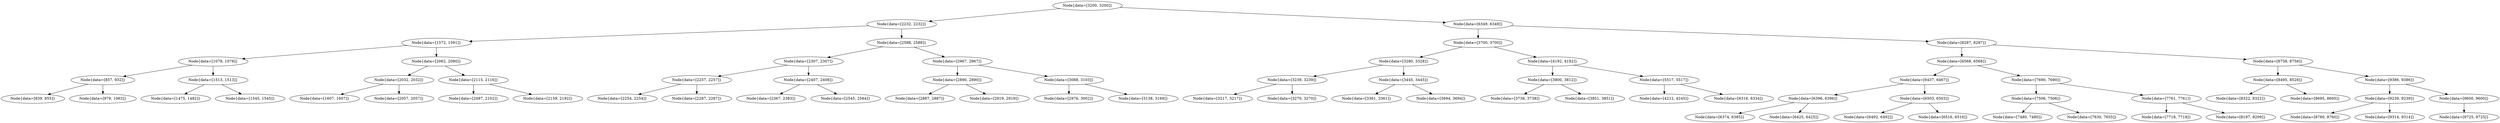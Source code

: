 digraph G{
1235151206 [label="Node{data=[3200, 3200]}"]
1235151206 -> 1995627225
1995627225 [label="Node{data=[2232, 2232]}"]
1995627225 -> 387827651
387827651 [label="Node{data=[1572, 1591]}"]
387827651 -> 1924177924
1924177924 [label="Node{data=[1078, 1078]}"]
1924177924 -> 1289462509
1289462509 [label="Node{data=[857, 932]}"]
1289462509 -> 740265405
740265405 [label="Node{data=[839, 855]}"]
1289462509 -> 1439003682
1439003682 [label="Node{data=[979, 1063]}"]
1924177924 -> 578969118
578969118 [label="Node{data=[1513, 1513]}"]
578969118 -> 861887593
861887593 [label="Node{data=[1475, 1482]}"]
578969118 -> 1677544922
1677544922 [label="Node{data=[1545, 1545]}"]
387827651 -> 493310435
493310435 [label="Node{data=[2062, 2080]}"]
493310435 -> 757436159
757436159 [label="Node{data=[2032, 2032]}"]
757436159 -> 1682973478
1682973478 [label="Node{data=[1607, 1607]}"]
757436159 -> 1841967595
1841967595 [label="Node{data=[2057, 2057]}"]
493310435 -> 1241878008
1241878008 [label="Node{data=[2115, 2116]}"]
1241878008 -> 1263972401
1263972401 [label="Node{data=[2087, 2102]}"]
1241878008 -> 779809646
779809646 [label="Node{data=[2159, 2192]}"]
1995627225 -> 310626851
310626851 [label="Node{data=[2588, 2588]}"]
310626851 -> 1947201478
1947201478 [label="Node{data=[2307, 2307]}"]
1947201478 -> 178658894
178658894 [label="Node{data=[2257, 2257]}"]
178658894 -> 1933471223
1933471223 [label="Node{data=[2254, 2254]}"]
178658894 -> 2145416033
2145416033 [label="Node{data=[2287, 2287]}"]
1947201478 -> 1947910788
1947910788 [label="Node{data=[2407, 2408]}"]
1947910788 -> 1324676647
1324676647 [label="Node{data=[2367, 2383]}"]
1947910788 -> 1319463899
1319463899 [label="Node{data=[2545, 2564]}"]
310626851 -> 841118229
841118229 [label="Node{data=[2967, 2967]}"]
841118229 -> 277780535
277780535 [label="Node{data=[2890, 2890]}"]
277780535 -> 2040660431
2040660431 [label="Node{data=[2887, 2887]}"]
277780535 -> 482104979
482104979 [label="Node{data=[2919, 2919]}"]
841118229 -> 1026506187
1026506187 [label="Node{data=[3088, 3103]}"]
1026506187 -> 1501844857
1501844857 [label="Node{data=[2976, 3002]}"]
1026506187 -> 817994751
817994751 [label="Node{data=[3138, 3169]}"]
1235151206 -> 1312250810
1312250810 [label="Node{data=[6349, 6349]}"]
1312250810 -> 179496658
179496658 [label="Node{data=[3700, 3700]}"]
179496658 -> 1902527840
1902527840 [label="Node{data=[3280, 3328]}"]
1902527840 -> 1296316112
1296316112 [label="Node{data=[3239, 3239]}"]
1296316112 -> 970612297
970612297 [label="Node{data=[3217, 3217]}"]
1296316112 -> 608414678
608414678 [label="Node{data=[3270, 3270]}"]
1902527840 -> 1733142395
1733142395 [label="Node{data=[3445, 3445]}"]
1733142395 -> 198438900
198438900 [label="Node{data=[3361, 3361]}"]
1733142395 -> 1611714769
1611714769 [label="Node{data=[3694, 3694]}"]
179496658 -> 1496631838
1496631838 [label="Node{data=[4192, 4192]}"]
1496631838 -> 1397282876
1397282876 [label="Node{data=[3800, 3812]}"]
1397282876 -> 1198531054
1198531054 [label="Node{data=[3738, 3738]}"]
1397282876 -> 562096009
562096009 [label="Node{data=[3851, 3851]}"]
1496631838 -> 1587264925
1587264925 [label="Node{data=[5517, 5517]}"]
1587264925 -> 1267140426
1267140426 [label="Node{data=[4212, 4245]}"]
1587264925 -> 222179461
222179461 [label="Node{data=[6316, 6334]}"]
1312250810 -> 732176900
732176900 [label="Node{data=[8287, 8287]}"]
732176900 -> 676332984
676332984 [label="Node{data=[6568, 6568]}"]
676332984 -> 1528756911
1528756911 [label="Node{data=[6437, 6467]}"]
1528756911 -> 660099921
660099921 [label="Node{data=[6396, 6396]}"]
660099921 -> 770109884
770109884 [label="Node{data=[6374, 6385]}"]
660099921 -> 95640701
95640701 [label="Node{data=[6425, 6425]}"]
1528756911 -> 701760998
701760998 [label="Node{data=[6503, 6503]}"]
701760998 -> 1282611542
1282611542 [label="Node{data=[6492, 6492]}"]
701760998 -> 1451387509
1451387509 [label="Node{data=[6516, 6516]}"]
676332984 -> 1238209644
1238209644 [label="Node{data=[7690, 7690]}"]
1238209644 -> 1086276486
1086276486 [label="Node{data=[7506, 7506]}"]
1086276486 -> 349330286
349330286 [label="Node{data=[7480, 7480]}"]
1086276486 -> 1371953731
1371953731 [label="Node{data=[7630, 7655]}"]
1238209644 -> 1947060963
1947060963 [label="Node{data=[7761, 7761]}"]
1947060963 -> 1309934743
1309934743 [label="Node{data=[7718, 7718]}"]
1947060963 -> 1209741072
1209741072 [label="Node{data=[8197, 8209]}"]
732176900 -> 728526866
728526866 [label="Node{data=[8758, 8758]}"]
728526866 -> 833420622
833420622 [label="Node{data=[8495, 8528]}"]
833420622 -> 1601333072
1601333072 [label="Node{data=[8322, 8322]}"]
833420622 -> 1317052417
1317052417 [label="Node{data=[8695, 8695]}"]
728526866 -> 103068963
103068963 [label="Node{data=[9386, 9386]}"]
103068963 -> 1354001956
1354001956 [label="Node{data=[9239, 9239]}"]
1354001956 -> 472959877
472959877 [label="Node{data=[8760, 8760]}"]
1354001956 -> 1467740330
1467740330 [label="Node{data=[9314, 9314]}"]
103068963 -> 1951783627
1951783627 [label="Node{data=[9600, 9600]}"]
1951783627 -> 123948843
123948843 [label="Node{data=[9725, 9725]}"]
}